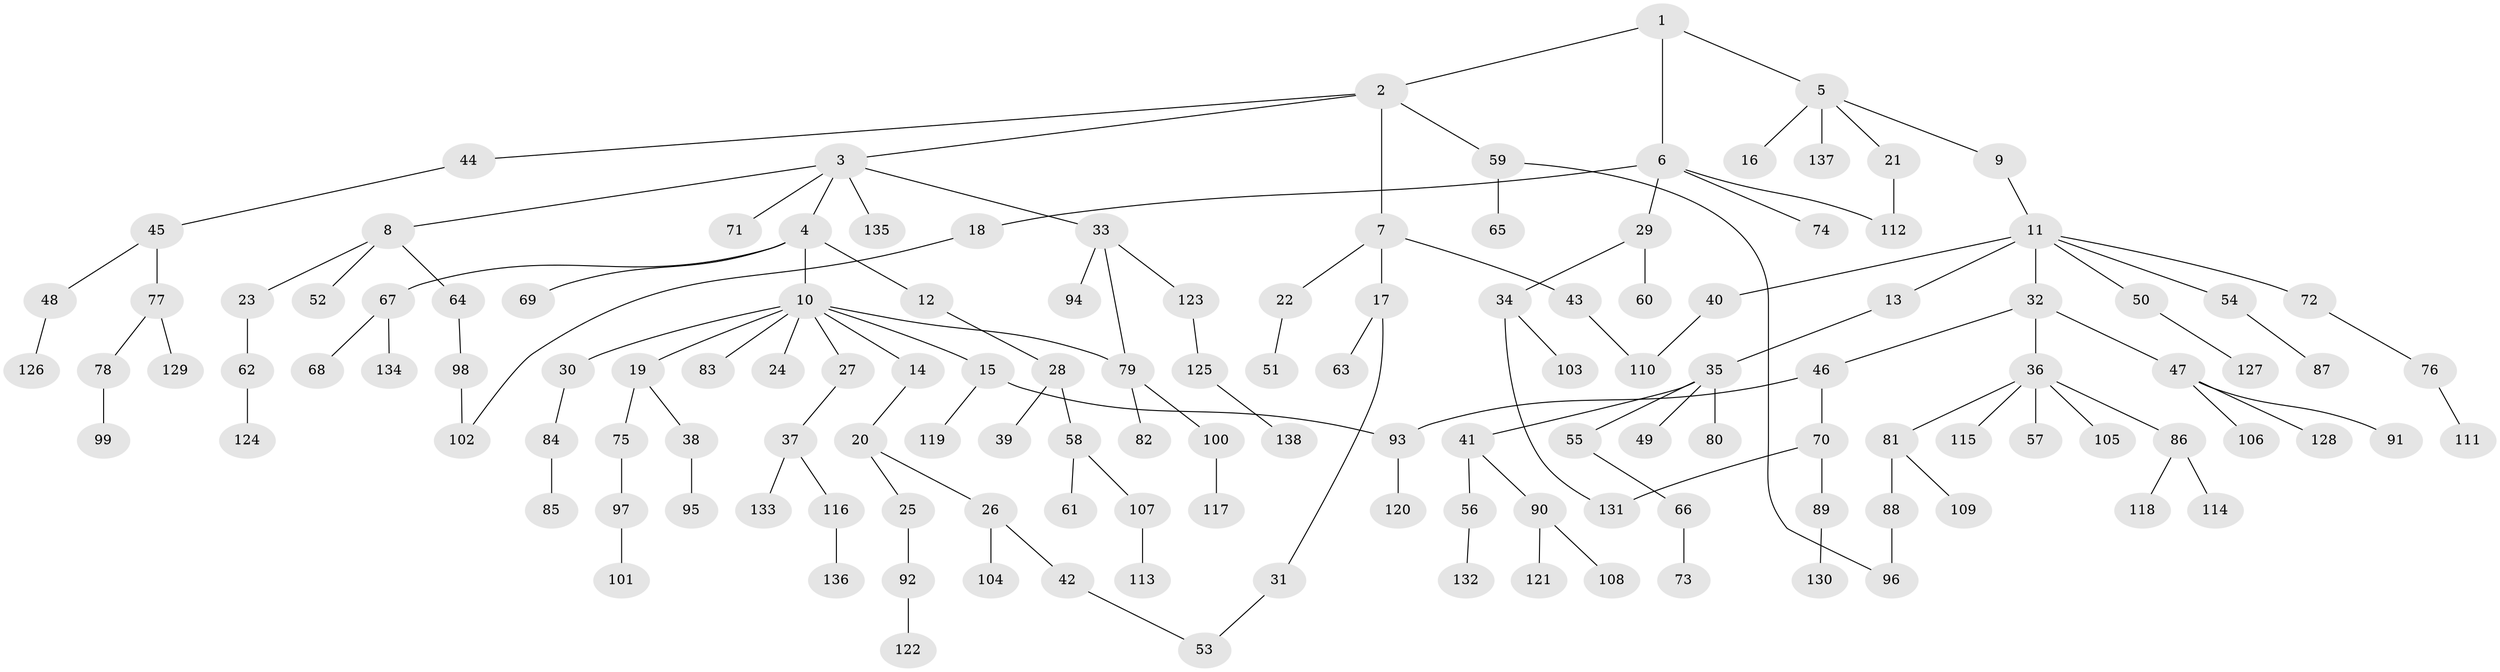 // coarse degree distribution, {6: 0.03260869565217391, 8: 0.021739130434782608, 4: 0.06521739130434782, 5: 0.021739130434782608, 3: 0.09782608695652174, 2: 0.29347826086956524, 7: 0.010869565217391304, 1: 0.45652173913043476}
// Generated by graph-tools (version 1.1) at 2025/41/03/06/25 10:41:30]
// undirected, 138 vertices, 145 edges
graph export_dot {
graph [start="1"]
  node [color=gray90,style=filled];
  1;
  2;
  3;
  4;
  5;
  6;
  7;
  8;
  9;
  10;
  11;
  12;
  13;
  14;
  15;
  16;
  17;
  18;
  19;
  20;
  21;
  22;
  23;
  24;
  25;
  26;
  27;
  28;
  29;
  30;
  31;
  32;
  33;
  34;
  35;
  36;
  37;
  38;
  39;
  40;
  41;
  42;
  43;
  44;
  45;
  46;
  47;
  48;
  49;
  50;
  51;
  52;
  53;
  54;
  55;
  56;
  57;
  58;
  59;
  60;
  61;
  62;
  63;
  64;
  65;
  66;
  67;
  68;
  69;
  70;
  71;
  72;
  73;
  74;
  75;
  76;
  77;
  78;
  79;
  80;
  81;
  82;
  83;
  84;
  85;
  86;
  87;
  88;
  89;
  90;
  91;
  92;
  93;
  94;
  95;
  96;
  97;
  98;
  99;
  100;
  101;
  102;
  103;
  104;
  105;
  106;
  107;
  108;
  109;
  110;
  111;
  112;
  113;
  114;
  115;
  116;
  117;
  118;
  119;
  120;
  121;
  122;
  123;
  124;
  125;
  126;
  127;
  128;
  129;
  130;
  131;
  132;
  133;
  134;
  135;
  136;
  137;
  138;
  1 -- 2;
  1 -- 5;
  1 -- 6;
  2 -- 3;
  2 -- 7;
  2 -- 44;
  2 -- 59;
  3 -- 4;
  3 -- 8;
  3 -- 33;
  3 -- 71;
  3 -- 135;
  4 -- 10;
  4 -- 12;
  4 -- 67;
  4 -- 69;
  5 -- 9;
  5 -- 16;
  5 -- 21;
  5 -- 137;
  6 -- 18;
  6 -- 29;
  6 -- 74;
  6 -- 112;
  7 -- 17;
  7 -- 22;
  7 -- 43;
  8 -- 23;
  8 -- 52;
  8 -- 64;
  9 -- 11;
  10 -- 14;
  10 -- 15;
  10 -- 19;
  10 -- 24;
  10 -- 27;
  10 -- 30;
  10 -- 83;
  10 -- 79;
  11 -- 13;
  11 -- 32;
  11 -- 40;
  11 -- 50;
  11 -- 54;
  11 -- 72;
  12 -- 28;
  13 -- 35;
  14 -- 20;
  15 -- 93;
  15 -- 119;
  17 -- 31;
  17 -- 63;
  18 -- 102;
  19 -- 38;
  19 -- 75;
  20 -- 25;
  20 -- 26;
  21 -- 112;
  22 -- 51;
  23 -- 62;
  25 -- 92;
  26 -- 42;
  26 -- 104;
  27 -- 37;
  28 -- 39;
  28 -- 58;
  29 -- 34;
  29 -- 60;
  30 -- 84;
  31 -- 53;
  32 -- 36;
  32 -- 46;
  32 -- 47;
  33 -- 79;
  33 -- 94;
  33 -- 123;
  34 -- 103;
  34 -- 131;
  35 -- 41;
  35 -- 49;
  35 -- 55;
  35 -- 80;
  36 -- 57;
  36 -- 81;
  36 -- 86;
  36 -- 105;
  36 -- 115;
  37 -- 116;
  37 -- 133;
  38 -- 95;
  40 -- 110;
  41 -- 56;
  41 -- 90;
  42 -- 53;
  43 -- 110;
  44 -- 45;
  45 -- 48;
  45 -- 77;
  46 -- 70;
  46 -- 93;
  47 -- 91;
  47 -- 106;
  47 -- 128;
  48 -- 126;
  50 -- 127;
  54 -- 87;
  55 -- 66;
  56 -- 132;
  58 -- 61;
  58 -- 107;
  59 -- 65;
  59 -- 96;
  62 -- 124;
  64 -- 98;
  66 -- 73;
  67 -- 68;
  67 -- 134;
  70 -- 89;
  70 -- 131;
  72 -- 76;
  75 -- 97;
  76 -- 111;
  77 -- 78;
  77 -- 129;
  78 -- 99;
  79 -- 82;
  79 -- 100;
  81 -- 88;
  81 -- 109;
  84 -- 85;
  86 -- 114;
  86 -- 118;
  88 -- 96;
  89 -- 130;
  90 -- 108;
  90 -- 121;
  92 -- 122;
  93 -- 120;
  97 -- 101;
  98 -- 102;
  100 -- 117;
  107 -- 113;
  116 -- 136;
  123 -- 125;
  125 -- 138;
}
